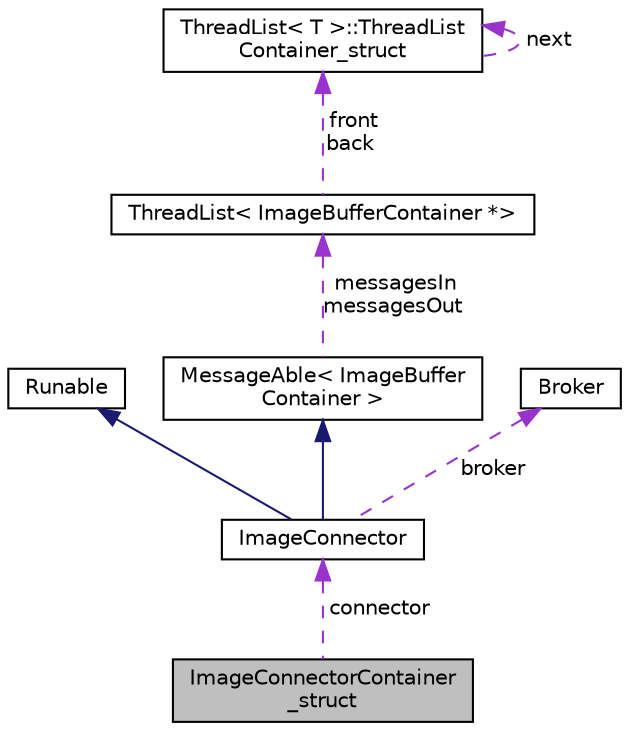digraph "ImageConnectorContainer_struct"
{
  edge [fontname="Helvetica",fontsize="10",labelfontname="Helvetica",labelfontsize="10"];
  node [fontname="Helvetica",fontsize="10",shape=record];
  Node1 [label="ImageConnectorContainer\l_struct",height=0.2,width=0.4,color="black", fillcolor="grey75", style="filled", fontcolor="black"];
  Node2 -> Node1 [dir="back",color="darkorchid3",fontsize="10",style="dashed",label=" connector" ,fontname="Helvetica"];
  Node2 [label="ImageConnector",height=0.2,width=0.4,color="black", fillcolor="white", style="filled",URL="$classImageConnector.html"];
  Node3 -> Node2 [dir="back",color="midnightblue",fontsize="10",style="solid",fontname="Helvetica"];
  Node3 [label="Runable",height=0.2,width=0.4,color="black", fillcolor="white", style="filled",URL="$classRunable.html"];
  Node4 -> Node2 [dir="back",color="midnightblue",fontsize="10",style="solid",fontname="Helvetica"];
  Node4 [label="MessageAble\< ImageBuffer\lContainer \>",height=0.2,width=0.4,color="black", fillcolor="white", style="filled",URL="$classMessageAble.html"];
  Node5 -> Node4 [dir="back",color="darkorchid3",fontsize="10",style="dashed",label=" messagesIn\nmessagesOut" ,fontname="Helvetica"];
  Node5 [label="ThreadList\< ImageBufferContainer *\>",height=0.2,width=0.4,color="black", fillcolor="white", style="filled",URL="$classThreadList.html"];
  Node6 -> Node5 [dir="back",color="darkorchid3",fontsize="10",style="dashed",label=" front\nback" ,fontname="Helvetica"];
  Node6 [label="ThreadList\< T \>::ThreadList\lContainer_struct",height=0.2,width=0.4,color="black", fillcolor="white", style="filled",URL="$structThreadList_1_1ThreadListContainer__struct.html"];
  Node6 -> Node6 [dir="back",color="darkorchid3",fontsize="10",style="dashed",label=" next" ,fontname="Helvetica"];
  Node7 -> Node2 [dir="back",color="darkorchid3",fontsize="10",style="dashed",label=" broker" ,fontname="Helvetica"];
  Node7 [label="Broker",height=0.2,width=0.4,color="black", fillcolor="white", style="filled",URL="$classBroker.html"];
}
